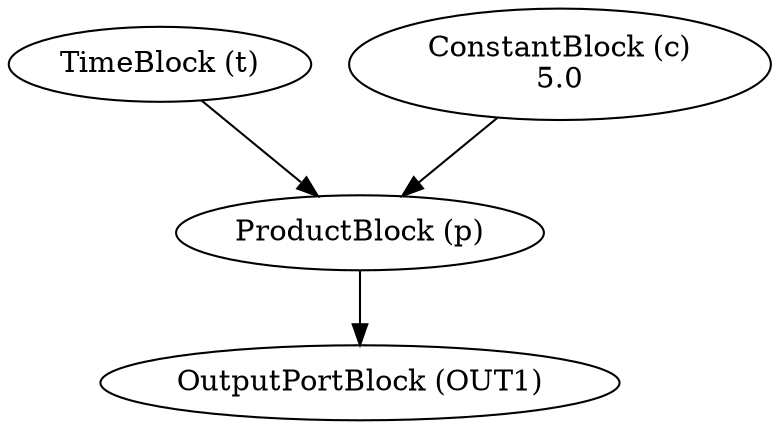 digraph graphname
{OUT1 [label="OutputPortBlock (OUT1)"];
p -> OUT1 [label=""];
t [label="TimeBlock (t)"];
p [label="ProductBlock (p)"];
t -> p [label=""];
c -> p [label=""];
c [label="ConstantBlock (c)\n5.0"];

}